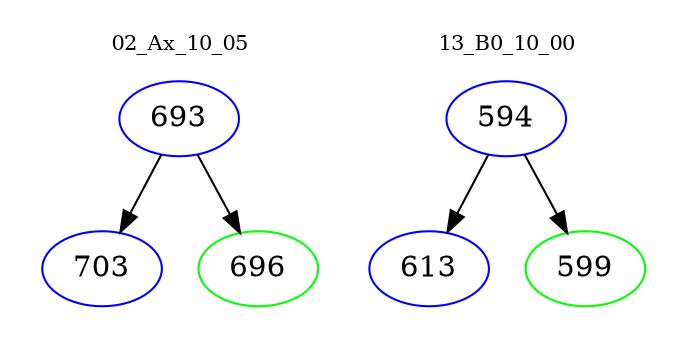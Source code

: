 digraph{
subgraph cluster_0 {
color = white
label = "02_Ax_10_05";
fontsize=10;
T0_693 [label="693", color="blue"]
T0_693 -> T0_703 [color="black"]
T0_703 [label="703", color="blue"]
T0_693 -> T0_696 [color="black"]
T0_696 [label="696", color="green"]
}
subgraph cluster_1 {
color = white
label = "13_B0_10_00";
fontsize=10;
T1_594 [label="594", color="blue"]
T1_594 -> T1_613 [color="black"]
T1_613 [label="613", color="blue"]
T1_594 -> T1_599 [color="black"]
T1_599 [label="599", color="green"]
}
}
